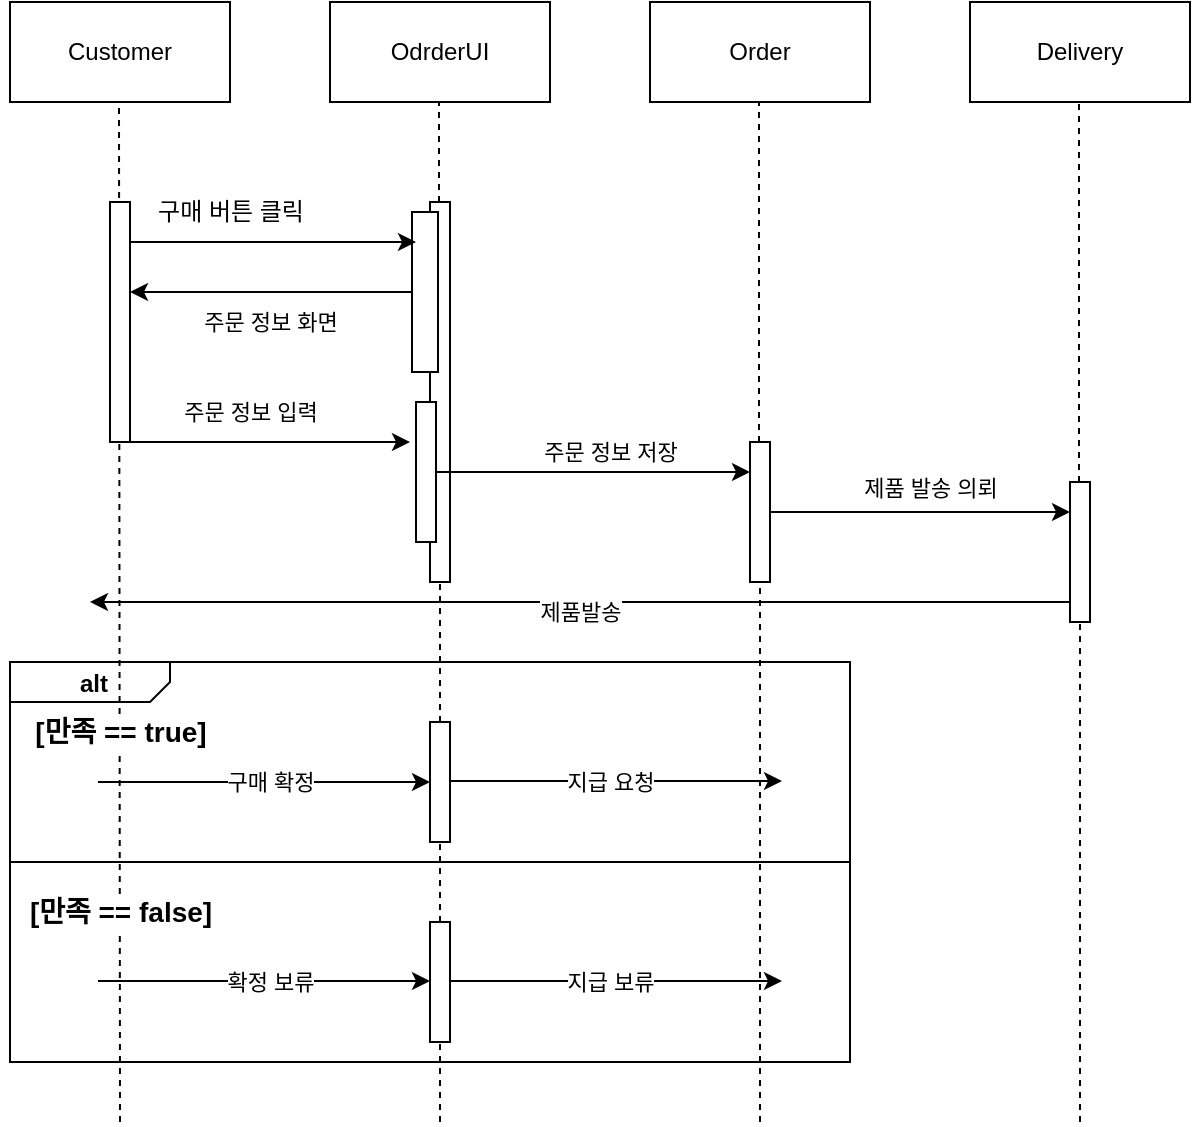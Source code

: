 <mxfile version="24.2.5" type="github">
  <diagram name="페이지-1" id="dhtC6vJEmux-9dx_Erj-">
    <mxGraphModel dx="1050" dy="581" grid="1" gridSize="10" guides="1" tooltips="1" connect="1" arrows="1" fold="1" page="1" pageScale="1" pageWidth="827" pageHeight="1169" math="0" shadow="0">
      <root>
        <mxCell id="0" />
        <mxCell id="1" parent="0" />
        <mxCell id="p15YK9Fx9_j3OTOKK8XK-1" value="&lt;p style=&quot;margin:0px;margin-top:4px;margin-left:5px;text-align:left;&quot;&gt;&lt;b&gt;&amp;nbsp; &amp;nbsp; &amp;nbsp; &amp;nbsp; &amp;nbsp;alt&lt;/b&gt;&lt;/p&gt;" style="html=1;shape=mxgraph.sysml.package;overflow=fill;labelX=80;align=left;spacingLeft=5;verticalAlign=top;spacingTop=-3;" vertex="1" parent="1">
          <mxGeometry x="80" y="770" width="420" height="200" as="geometry" />
        </mxCell>
        <mxCell id="p15YK9Fx9_j3OTOKK8XK-5" value="Customer" style="html=1;whiteSpace=wrap;" vertex="1" parent="1">
          <mxGeometry x="80" y="440" width="110" height="50" as="geometry" />
        </mxCell>
        <mxCell id="p15YK9Fx9_j3OTOKK8XK-6" value="Delivery" style="html=1;whiteSpace=wrap;" vertex="1" parent="1">
          <mxGeometry x="560" y="440" width="110" height="50" as="geometry" />
        </mxCell>
        <mxCell id="p15YK9Fx9_j3OTOKK8XK-7" value="OdrderUI" style="html=1;whiteSpace=wrap;" vertex="1" parent="1">
          <mxGeometry x="240" y="440" width="110" height="50" as="geometry" />
        </mxCell>
        <mxCell id="p15YK9Fx9_j3OTOKK8XK-8" value="Order" style="html=1;whiteSpace=wrap;" vertex="1" parent="1">
          <mxGeometry x="400" y="440" width="110" height="50" as="geometry" />
        </mxCell>
        <mxCell id="p15YK9Fx9_j3OTOKK8XK-9" value="" style="endArrow=none;dashed=1;html=1;rounded=0;entryX=0.5;entryY=1;entryDx=0;entryDy=0;" edge="1" parent="1">
          <mxGeometry width="50" height="50" relative="1" as="geometry">
            <mxPoint x="135" y="1000" as="sourcePoint" />
            <mxPoint x="134.5" y="490" as="targetPoint" />
          </mxGeometry>
        </mxCell>
        <mxCell id="p15YK9Fx9_j3OTOKK8XK-10" value="" style="endArrow=none;dashed=1;html=1;rounded=0;entryX=0.5;entryY=1;entryDx=0;entryDy=0;" edge="1" parent="1" source="p15YK9Fx9_j3OTOKK8XK-15">
          <mxGeometry width="50" height="50" relative="1" as="geometry">
            <mxPoint x="294.5" y="880" as="sourcePoint" />
            <mxPoint x="294.5" y="490" as="targetPoint" />
          </mxGeometry>
        </mxCell>
        <mxCell id="p15YK9Fx9_j3OTOKK8XK-11" value="" style="endArrow=none;dashed=1;html=1;rounded=0;entryX=0.5;entryY=1;entryDx=0;entryDy=0;" edge="1" parent="1" source="p15YK9Fx9_j3OTOKK8XK-20">
          <mxGeometry width="50" height="50" relative="1" as="geometry">
            <mxPoint x="454.5" y="880" as="sourcePoint" />
            <mxPoint x="454.5" y="490" as="targetPoint" />
          </mxGeometry>
        </mxCell>
        <mxCell id="p15YK9Fx9_j3OTOKK8XK-12" value="" style="endArrow=none;dashed=1;html=1;rounded=0;entryX=0.5;entryY=1;entryDx=0;entryDy=0;" edge="1" parent="1" source="p15YK9Fx9_j3OTOKK8XK-25">
          <mxGeometry width="50" height="50" relative="1" as="geometry">
            <mxPoint x="614.5" y="880" as="sourcePoint" />
            <mxPoint x="614.5" y="490" as="targetPoint" />
          </mxGeometry>
        </mxCell>
        <mxCell id="p15YK9Fx9_j3OTOKK8XK-39" style="edgeStyle=none;rounded=0;orthogonalLoop=1;jettySize=auto;html=1;curved=0;strokeColor=default;align=center;verticalAlign=middle;fontFamily=Helvetica;fontSize=11;fontColor=default;labelBackgroundColor=default;endArrow=classic;" edge="1" parent="1" source="p15YK9Fx9_j3OTOKK8XK-14">
          <mxGeometry relative="1" as="geometry">
            <mxPoint x="280" y="660" as="targetPoint" />
          </mxGeometry>
        </mxCell>
        <mxCell id="p15YK9Fx9_j3OTOKK8XK-14" value="" style="html=1;points=[[0,0,0,0,5],[0,1,0,0,-5],[1,0,0,0,5],[1,1,0,0,-5]];perimeter=orthogonalPerimeter;outlineConnect=0;targetShapes=umlLifeline;portConstraint=eastwest;newEdgeStyle={&quot;curved&quot;:0,&quot;rounded&quot;:0};" vertex="1" parent="1">
          <mxGeometry x="130" y="540" width="10" height="120" as="geometry" />
        </mxCell>
        <mxCell id="p15YK9Fx9_j3OTOKK8XK-16" value="" style="endArrow=none;dashed=1;html=1;rounded=0;entryX=0.5;entryY=1;entryDx=0;entryDy=0;" edge="1" parent="1" source="p15YK9Fx9_j3OTOKK8XK-51" target="p15YK9Fx9_j3OTOKK8XK-15">
          <mxGeometry width="50" height="50" relative="1" as="geometry">
            <mxPoint x="295" y="1000" as="sourcePoint" />
            <mxPoint x="294.5" y="490" as="targetPoint" />
          </mxGeometry>
        </mxCell>
        <mxCell id="p15YK9Fx9_j3OTOKK8XK-15" value="" style="html=1;points=[[0,0,0,0,5],[0,1,0,0,-5],[1,0,0,0,5],[1,1,0,0,-5]];perimeter=orthogonalPerimeter;outlineConnect=0;targetShapes=umlLifeline;portConstraint=eastwest;newEdgeStyle={&quot;curved&quot;:0,&quot;rounded&quot;:0};" vertex="1" parent="1">
          <mxGeometry x="290" y="540" width="10" height="190" as="geometry" />
        </mxCell>
        <mxCell id="p15YK9Fx9_j3OTOKK8XK-37" style="edgeStyle=none;rounded=0;orthogonalLoop=1;jettySize=auto;html=1;curved=0;strokeColor=default;align=center;verticalAlign=middle;fontFamily=Helvetica;fontSize=11;fontColor=default;labelBackgroundColor=default;endArrow=classic;" edge="1" parent="1" source="p15YK9Fx9_j3OTOKK8XK-17" target="p15YK9Fx9_j3OTOKK8XK-14">
          <mxGeometry relative="1" as="geometry" />
        </mxCell>
        <mxCell id="p15YK9Fx9_j3OTOKK8XK-17" value="" style="html=1;points=[[0,0,0,0,5],[0,1,0,0,-5],[1,0,0,0,5],[1,1,0,0,-5]];perimeter=orthogonalPerimeter;outlineConnect=0;targetShapes=umlLifeline;portConstraint=eastwest;newEdgeStyle={&quot;curved&quot;:0,&quot;rounded&quot;:0};" vertex="1" parent="1">
          <mxGeometry x="281" y="545" width="13" height="80" as="geometry" />
        </mxCell>
        <mxCell id="p15YK9Fx9_j3OTOKK8XK-42" style="edgeStyle=none;rounded=0;orthogonalLoop=1;jettySize=auto;html=1;curved=0;strokeColor=default;align=center;verticalAlign=middle;fontFamily=Helvetica;fontSize=11;fontColor=default;labelBackgroundColor=default;endArrow=classic;" edge="1" parent="1" source="p15YK9Fx9_j3OTOKK8XK-18" target="p15YK9Fx9_j3OTOKK8XK-20">
          <mxGeometry relative="1" as="geometry" />
        </mxCell>
        <mxCell id="p15YK9Fx9_j3OTOKK8XK-18" value="" style="html=1;points=[[0,0,0,0,5],[0,1,0,0,-5],[1,0,0,0,5],[1,1,0,0,-5]];perimeter=orthogonalPerimeter;outlineConnect=0;targetShapes=umlLifeline;portConstraint=eastwest;newEdgeStyle={&quot;curved&quot;:0,&quot;rounded&quot;:0};" vertex="1" parent="1">
          <mxGeometry x="283" y="640" width="10" height="70" as="geometry" />
        </mxCell>
        <mxCell id="p15YK9Fx9_j3OTOKK8XK-24" value="" style="endArrow=none;dashed=1;html=1;rounded=0;entryX=0.5;entryY=1;entryDx=0;entryDy=0;" edge="1" parent="1" target="p15YK9Fx9_j3OTOKK8XK-20">
          <mxGeometry width="50" height="50" relative="1" as="geometry">
            <mxPoint x="455" y="1000" as="sourcePoint" />
            <mxPoint x="454.5" y="490" as="targetPoint" />
          </mxGeometry>
        </mxCell>
        <mxCell id="p15YK9Fx9_j3OTOKK8XK-44" style="edgeStyle=none;rounded=0;orthogonalLoop=1;jettySize=auto;html=1;curved=0;strokeColor=default;align=center;verticalAlign=middle;fontFamily=Helvetica;fontSize=11;fontColor=default;labelBackgroundColor=default;endArrow=classic;" edge="1" parent="1" source="p15YK9Fx9_j3OTOKK8XK-20" target="p15YK9Fx9_j3OTOKK8XK-25">
          <mxGeometry relative="1" as="geometry" />
        </mxCell>
        <mxCell id="p15YK9Fx9_j3OTOKK8XK-20" value="" style="html=1;points=[[0,0,0,0,5],[0,1,0,0,-5],[1,0,0,0,5],[1,1,0,0,-5]];perimeter=orthogonalPerimeter;outlineConnect=0;targetShapes=umlLifeline;portConstraint=eastwest;newEdgeStyle={&quot;curved&quot;:0,&quot;rounded&quot;:0};" vertex="1" parent="1">
          <mxGeometry x="450" y="660" width="10" height="70" as="geometry" />
        </mxCell>
        <mxCell id="p15YK9Fx9_j3OTOKK8XK-26" value="" style="endArrow=none;dashed=1;html=1;rounded=0;entryX=0.5;entryY=1;entryDx=0;entryDy=0;" edge="1" parent="1" target="p15YK9Fx9_j3OTOKK8XK-25">
          <mxGeometry width="50" height="50" relative="1" as="geometry">
            <mxPoint x="615" y="1000" as="sourcePoint" />
            <mxPoint x="614.5" y="490" as="targetPoint" />
          </mxGeometry>
        </mxCell>
        <mxCell id="p15YK9Fx9_j3OTOKK8XK-47" style="edgeStyle=none;rounded=0;orthogonalLoop=1;jettySize=auto;html=1;curved=0;strokeColor=default;align=center;verticalAlign=middle;fontFamily=Helvetica;fontSize=11;fontColor=default;labelBackgroundColor=default;endArrow=classic;" edge="1" parent="1" source="p15YK9Fx9_j3OTOKK8XK-25">
          <mxGeometry relative="1" as="geometry">
            <mxPoint x="120" y="740" as="targetPoint" />
          </mxGeometry>
        </mxCell>
        <mxCell id="p15YK9Fx9_j3OTOKK8XK-25" value="" style="html=1;points=[[0,0,0,0,5],[0,1,0,0,-5],[1,0,0,0,5],[1,1,0,0,-5]];perimeter=orthogonalPerimeter;outlineConnect=0;targetShapes=umlLifeline;portConstraint=eastwest;newEdgeStyle={&quot;curved&quot;:0,&quot;rounded&quot;:0};" vertex="1" parent="1">
          <mxGeometry x="610" y="680" width="10" height="70" as="geometry" />
        </mxCell>
        <mxCell id="p15YK9Fx9_j3OTOKK8XK-27" style="rounded=0;orthogonalLoop=1;jettySize=auto;html=1;entryX=0;entryY=0;entryDx=0;entryDy=5;entryPerimeter=0;" edge="1" parent="1">
          <mxGeometry relative="1" as="geometry">
            <mxPoint x="140" y="560" as="sourcePoint" />
            <mxPoint x="283" y="560" as="targetPoint" />
            <Array as="points" />
          </mxGeometry>
        </mxCell>
        <mxCell id="p15YK9Fx9_j3OTOKK8XK-28" value="구매 버튼 클릭" style="text;html=1;align=center;verticalAlign=middle;resizable=0;points=[];autosize=1;strokeColor=none;fillColor=none;" vertex="1" parent="1">
          <mxGeometry x="140" y="530" width="100" height="30" as="geometry" />
        </mxCell>
        <mxCell id="p15YK9Fx9_j3OTOKK8XK-40" value="주문 정보 입력" style="text;html=1;align=center;verticalAlign=middle;resizable=0;points=[];autosize=1;strokeColor=none;fillColor=none;fontFamily=Helvetica;fontSize=11;fontColor=default;labelBackgroundColor=default;" vertex="1" parent="1">
          <mxGeometry x="150" y="630" width="100" height="30" as="geometry" />
        </mxCell>
        <mxCell id="p15YK9Fx9_j3OTOKK8XK-41" value="주문 정보 화면" style="text;html=1;align=center;verticalAlign=middle;resizable=0;points=[];autosize=1;strokeColor=none;fillColor=none;fontFamily=Helvetica;fontSize=11;fontColor=default;labelBackgroundColor=default;" vertex="1" parent="1">
          <mxGeometry x="160" y="584.5" width="100" height="30" as="geometry" />
        </mxCell>
        <mxCell id="p15YK9Fx9_j3OTOKK8XK-43" value="주문 정보 저장" style="text;html=1;align=center;verticalAlign=middle;resizable=0;points=[];autosize=1;strokeColor=none;fillColor=none;fontFamily=Helvetica;fontSize=11;fontColor=default;labelBackgroundColor=default;" vertex="1" parent="1">
          <mxGeometry x="330" y="650" width="100" height="30" as="geometry" />
        </mxCell>
        <mxCell id="p15YK9Fx9_j3OTOKK8XK-45" value="제품 발송 의뢰" style="text;html=1;align=center;verticalAlign=middle;resizable=0;points=[];autosize=1;strokeColor=none;fillColor=none;fontFamily=Helvetica;fontSize=11;fontColor=default;labelBackgroundColor=default;" vertex="1" parent="1">
          <mxGeometry x="490" y="668" width="100" height="30" as="geometry" />
        </mxCell>
        <mxCell id="p15YK9Fx9_j3OTOKK8XK-48" value="제품발송" style="text;html=1;align=center;verticalAlign=middle;resizable=0;points=[];autosize=1;strokeColor=none;fillColor=none;fontFamily=Helvetica;fontSize=11;fontColor=default;labelBackgroundColor=default;" vertex="1" parent="1">
          <mxGeometry x="330" y="730" width="70" height="30" as="geometry" />
        </mxCell>
        <mxCell id="p15YK9Fx9_j3OTOKK8XK-52" value="" style="endArrow=none;dashed=1;html=1;rounded=0;entryX=0.5;entryY=1;entryDx=0;entryDy=0;" edge="1" parent="1" source="p15YK9Fx9_j3OTOKK8XK-53" target="p15YK9Fx9_j3OTOKK8XK-51">
          <mxGeometry width="50" height="50" relative="1" as="geometry">
            <mxPoint x="295" y="1000" as="sourcePoint" />
            <mxPoint x="295" y="730" as="targetPoint" />
          </mxGeometry>
        </mxCell>
        <mxCell id="p15YK9Fx9_j3OTOKK8XK-51" value="" style="html=1;points=[[0,0,0,0,5],[0,1,0,0,-5],[1,0,0,0,5],[1,1,0,0,-5]];perimeter=orthogonalPerimeter;outlineConnect=0;targetShapes=umlLifeline;portConstraint=eastwest;newEdgeStyle={&quot;curved&quot;:0,&quot;rounded&quot;:0};fontFamily=Helvetica;fontSize=11;fontColor=default;labelBackgroundColor=default;" vertex="1" parent="1">
          <mxGeometry x="290" y="800" width="10" height="60" as="geometry" />
        </mxCell>
        <mxCell id="p15YK9Fx9_j3OTOKK8XK-54" value="" style="endArrow=none;dashed=1;html=1;rounded=0;entryX=0.5;entryY=1;entryDx=0;entryDy=0;" edge="1" parent="1" target="p15YK9Fx9_j3OTOKK8XK-53">
          <mxGeometry width="50" height="50" relative="1" as="geometry">
            <mxPoint x="295" y="1000" as="sourcePoint" />
            <mxPoint x="295" y="860" as="targetPoint" />
          </mxGeometry>
        </mxCell>
        <mxCell id="p15YK9Fx9_j3OTOKK8XK-53" value="" style="html=1;points=[[0,0,0,0,5],[0,1,0,0,-5],[1,0,0,0,5],[1,1,0,0,-5]];perimeter=orthogonalPerimeter;outlineConnect=0;targetShapes=umlLifeline;portConstraint=eastwest;newEdgeStyle={&quot;curved&quot;:0,&quot;rounded&quot;:0};fontFamily=Helvetica;fontSize=11;fontColor=default;labelBackgroundColor=default;" vertex="1" parent="1">
          <mxGeometry x="290" y="900" width="10" height="60" as="geometry" />
        </mxCell>
        <mxCell id="p15YK9Fx9_j3OTOKK8XK-69" value="" style="endArrow=none;html=1;rounded=0;strokeColor=default;align=center;verticalAlign=middle;fontFamily=Helvetica;fontSize=11;fontColor=default;labelBackgroundColor=default;exitX=0;exitY=0.5;exitDx=0;exitDy=0;exitPerimeter=0;entryX=1;entryY=0.5;entryDx=0;entryDy=0;entryPerimeter=0;" edge="1" parent="1" source="p15YK9Fx9_j3OTOKK8XK-1" target="p15YK9Fx9_j3OTOKK8XK-1">
          <mxGeometry width="50" height="50" relative="1" as="geometry">
            <mxPoint x="180" y="830" as="sourcePoint" />
            <mxPoint x="310" y="750" as="targetPoint" />
          </mxGeometry>
        </mxCell>
        <mxCell id="p15YK9Fx9_j3OTOKK8XK-72" value="&lt;b&gt;&lt;font style=&quot;font-size: 14px;&quot;&gt;[만족 == true]&lt;/font&gt;&lt;/b&gt;" style="text;html=1;align=center;verticalAlign=middle;resizable=0;points=[];autosize=1;strokeColor=none;fillColor=none;fontFamily=Helvetica;fontSize=11;fontColor=default;labelBackgroundColor=default;" vertex="1" parent="1">
          <mxGeometry x="80" y="790" width="110" height="30" as="geometry" />
        </mxCell>
        <mxCell id="p15YK9Fx9_j3OTOKK8XK-73" value="&lt;b&gt;&lt;font style=&quot;font-size: 14px;&quot;&gt;[만족 == false]&lt;/font&gt;&lt;/b&gt;" style="text;html=1;align=center;verticalAlign=middle;resizable=0;points=[];autosize=1;strokeColor=none;fillColor=none;fontFamily=Helvetica;fontSize=11;fontColor=default;labelBackgroundColor=default;" vertex="1" parent="1">
          <mxGeometry x="75" y="880" width="120" height="30" as="geometry" />
        </mxCell>
        <mxCell id="p15YK9Fx9_j3OTOKK8XK-74" style="edgeStyle=none;rounded=0;orthogonalLoop=1;jettySize=auto;html=1;curved=0;strokeColor=default;align=center;verticalAlign=middle;fontFamily=Helvetica;fontSize=11;fontColor=default;labelBackgroundColor=default;endArrow=classic;" edge="1" parent="1">
          <mxGeometry relative="1" as="geometry">
            <mxPoint x="290" y="929.5" as="targetPoint" />
            <mxPoint x="124" y="929.5" as="sourcePoint" />
          </mxGeometry>
        </mxCell>
        <mxCell id="p15YK9Fx9_j3OTOKK8XK-78" value="확정 보류" style="text;html=1;align=center;verticalAlign=middle;resizable=0;points=[];autosize=1;strokeColor=none;fillColor=none;fontFamily=Helvetica;fontSize=11;fontColor=default;labelBackgroundColor=default;" vertex="1" parent="1">
          <mxGeometry x="175" y="915" width="70" height="30" as="geometry" />
        </mxCell>
        <mxCell id="p15YK9Fx9_j3OTOKK8XK-80" value="" style="edgeStyle=none;rounded=0;orthogonalLoop=1;jettySize=auto;html=1;curved=0;strokeColor=default;align=center;verticalAlign=middle;fontFamily=Helvetica;fontSize=11;fontColor=default;labelBackgroundColor=default;endArrow=classic;" edge="1" parent="1" target="p15YK9Fx9_j3OTOKK8XK-51">
          <mxGeometry relative="1" as="geometry">
            <mxPoint x="175" y="830" as="targetPoint" />
            <mxPoint x="124" y="830" as="sourcePoint" />
          </mxGeometry>
        </mxCell>
        <mxCell id="p15YK9Fx9_j3OTOKK8XK-81" value="구매 확정" style="text;html=1;align=center;verticalAlign=middle;resizable=0;points=[];autosize=1;strokeColor=none;fillColor=none;fontFamily=Helvetica;fontSize=11;fontColor=default;labelBackgroundColor=default;" vertex="1" parent="1">
          <mxGeometry x="175" y="815" width="70" height="30" as="geometry" />
        </mxCell>
        <mxCell id="p15YK9Fx9_j3OTOKK8XK-82" value="" style="edgeStyle=none;rounded=0;orthogonalLoop=1;jettySize=auto;html=1;curved=0;strokeColor=default;align=center;verticalAlign=middle;fontFamily=Helvetica;fontSize=11;fontColor=default;labelBackgroundColor=default;endArrow=classic;" edge="1" parent="1">
          <mxGeometry relative="1" as="geometry">
            <mxPoint x="466" y="829.5" as="targetPoint" />
            <mxPoint x="300" y="829.5" as="sourcePoint" />
          </mxGeometry>
        </mxCell>
        <mxCell id="p15YK9Fx9_j3OTOKK8XK-79" value="지급 요청" style="text;html=1;align=center;verticalAlign=middle;resizable=0;points=[];autosize=1;strokeColor=none;fillColor=none;fontFamily=Helvetica;fontSize=11;fontColor=default;labelBackgroundColor=default;" vertex="1" parent="1">
          <mxGeometry x="345" y="815" width="70" height="30" as="geometry" />
        </mxCell>
        <mxCell id="p15YK9Fx9_j3OTOKK8XK-83" value="" style="edgeStyle=none;rounded=0;orthogonalLoop=1;jettySize=auto;html=1;curved=0;strokeColor=default;align=center;verticalAlign=middle;fontFamily=Helvetica;fontSize=11;fontColor=default;labelBackgroundColor=default;endArrow=classic;" edge="1" parent="1">
          <mxGeometry relative="1" as="geometry">
            <mxPoint x="466" y="929.5" as="targetPoint" />
            <mxPoint x="300" y="929.5" as="sourcePoint" />
          </mxGeometry>
        </mxCell>
        <mxCell id="p15YK9Fx9_j3OTOKK8XK-84" value="지급 보류" style="text;html=1;align=center;verticalAlign=middle;resizable=0;points=[];autosize=1;strokeColor=none;fillColor=none;fontFamily=Helvetica;fontSize=11;fontColor=default;labelBackgroundColor=default;" vertex="1" parent="1">
          <mxGeometry x="345" y="915" width="70" height="30" as="geometry" />
        </mxCell>
      </root>
    </mxGraphModel>
  </diagram>
</mxfile>
